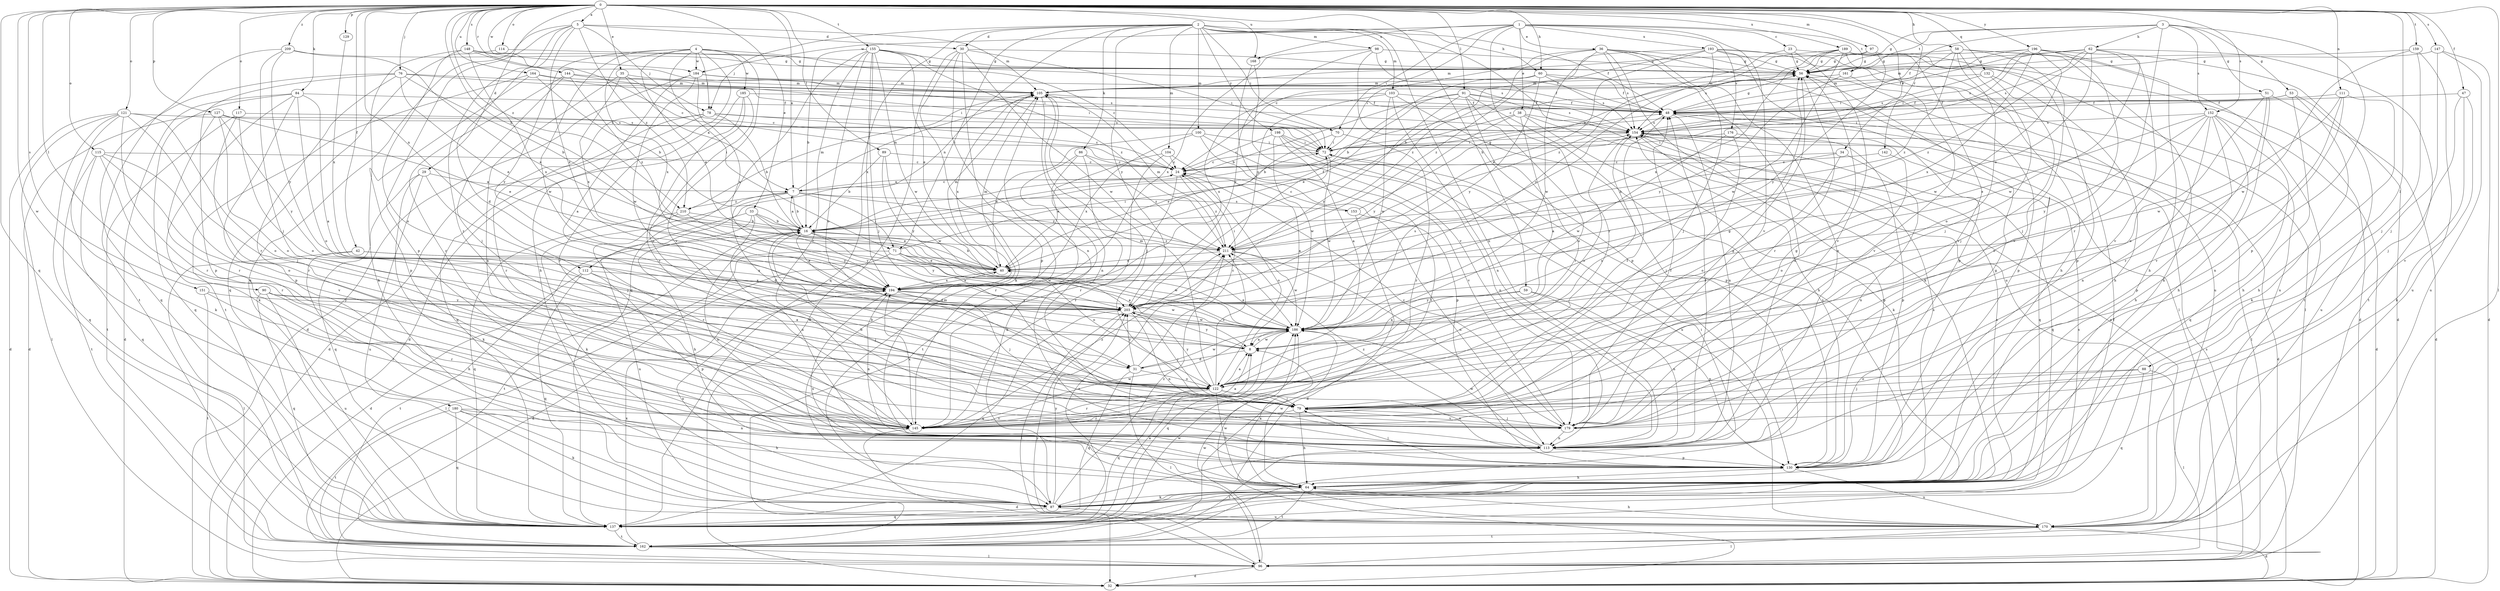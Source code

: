 strict digraph  {
0;
1;
2;
3;
4;
5;
7;
8;
16;
23;
24;
29;
30;
31;
32;
33;
34;
35;
36;
38;
40;
42;
47;
48;
51;
53;
56;
58;
59;
60;
62;
64;
70;
71;
72;
76;
78;
79;
84;
86;
87;
88;
89;
90;
91;
96;
97;
98;
100;
103;
104;
105;
111;
112;
113;
114;
115;
117;
121;
122;
127;
129;
130;
132;
137;
142;
144;
145;
147;
148;
151;
152;
153;
154;
155;
159;
161;
162;
164;
168;
170;
176;
179;
180;
184;
185;
186;
189;
193;
194;
196;
198;
203;
209;
210;
211;
0 -> 5  [label=a];
0 -> 7  [label=a];
0 -> 16  [label=b];
0 -> 29  [label=d];
0 -> 33  [label=e];
0 -> 34  [label=e];
0 -> 35  [label=e];
0 -> 42  [label=f];
0 -> 47  [label=f];
0 -> 58  [label=h];
0 -> 59  [label=h];
0 -> 60  [label=h];
0 -> 76  [label=j];
0 -> 84  [label=k];
0 -> 88  [label=l];
0 -> 89  [label=l];
0 -> 90  [label=l];
0 -> 91  [label=l];
0 -> 96  [label=l];
0 -> 97  [label=m];
0 -> 111  [label=n];
0 -> 112  [label=n];
0 -> 114  [label=o];
0 -> 115  [label=o];
0 -> 117  [label=o];
0 -> 121  [label=o];
0 -> 127  [label=p];
0 -> 129  [label=p];
0 -> 132  [label=q];
0 -> 137  [label=q];
0 -> 142  [label=r];
0 -> 144  [label=r];
0 -> 147  [label=s];
0 -> 148  [label=s];
0 -> 151  [label=s];
0 -> 152  [label=s];
0 -> 155  [label=t];
0 -> 159  [label=t];
0 -> 164  [label=u];
0 -> 168  [label=u];
0 -> 180  [label=w];
0 -> 184  [label=w];
0 -> 189  [label=x];
0 -> 196  [label=y];
0 -> 209  [label=z];
0 -> 210  [label=z];
1 -> 23  [label=c];
1 -> 24  [label=c];
1 -> 36  [label=e];
1 -> 38  [label=e];
1 -> 70  [label=i];
1 -> 145  [label=r];
1 -> 161  [label=t];
1 -> 168  [label=u];
1 -> 176  [label=v];
1 -> 179  [label=v];
1 -> 184  [label=w];
1 -> 193  [label=x];
2 -> 30  [label=d];
2 -> 48  [label=f];
2 -> 60  [label=h];
2 -> 70  [label=i];
2 -> 71  [label=i];
2 -> 78  [label=j];
2 -> 86  [label=k];
2 -> 98  [label=m];
2 -> 100  [label=m];
2 -> 103  [label=m];
2 -> 104  [label=m];
2 -> 112  [label=n];
2 -> 113  [label=n];
2 -> 137  [label=q];
2 -> 170  [label=u];
2 -> 198  [label=y];
2 -> 203  [label=y];
3 -> 48  [label=f];
3 -> 51  [label=g];
3 -> 53  [label=g];
3 -> 56  [label=g];
3 -> 62  [label=h];
3 -> 130  [label=p];
3 -> 145  [label=r];
3 -> 152  [label=s];
3 -> 161  [label=t];
4 -> 24  [label=c];
4 -> 40  [label=e];
4 -> 64  [label=h];
4 -> 71  [label=i];
4 -> 78  [label=j];
4 -> 179  [label=v];
4 -> 184  [label=w];
4 -> 185  [label=w];
4 -> 186  [label=w];
4 -> 194  [label=x];
4 -> 203  [label=y];
5 -> 30  [label=d];
5 -> 31  [label=d];
5 -> 78  [label=j];
5 -> 105  [label=m];
5 -> 130  [label=p];
5 -> 137  [label=q];
5 -> 145  [label=r];
5 -> 194  [label=x];
5 -> 210  [label=z];
7 -> 16  [label=b];
7 -> 24  [label=c];
7 -> 31  [label=d];
7 -> 71  [label=i];
7 -> 87  [label=k];
7 -> 105  [label=m];
7 -> 153  [label=s];
7 -> 210  [label=z];
7 -> 211  [label=z];
8 -> 31  [label=d];
8 -> 186  [label=w];
8 -> 203  [label=y];
16 -> 7  [label=a];
16 -> 31  [label=d];
16 -> 32  [label=d];
16 -> 48  [label=f];
16 -> 113  [label=n];
16 -> 162  [label=t];
16 -> 186  [label=w];
16 -> 203  [label=y];
16 -> 211  [label=z];
23 -> 56  [label=g];
23 -> 170  [label=u];
23 -> 179  [label=v];
23 -> 211  [label=z];
24 -> 7  [label=a];
24 -> 122  [label=o];
24 -> 145  [label=r];
24 -> 211  [label=z];
29 -> 7  [label=a];
29 -> 79  [label=j];
29 -> 87  [label=k];
29 -> 137  [label=q];
29 -> 170  [label=u];
30 -> 32  [label=d];
30 -> 56  [label=g];
30 -> 72  [label=i];
30 -> 87  [label=k];
30 -> 113  [label=n];
30 -> 130  [label=p];
30 -> 186  [label=w];
31 -> 24  [label=c];
31 -> 96  [label=l];
31 -> 122  [label=o];
31 -> 137  [label=q];
31 -> 186  [label=w];
31 -> 203  [label=y];
33 -> 16  [label=b];
33 -> 40  [label=e];
33 -> 64  [label=h];
33 -> 113  [label=n];
33 -> 170  [label=u];
33 -> 203  [label=y];
34 -> 16  [label=b];
34 -> 24  [label=c];
34 -> 113  [label=n];
34 -> 122  [label=o];
35 -> 7  [label=a];
35 -> 24  [label=c];
35 -> 105  [label=m];
35 -> 113  [label=n];
35 -> 194  [label=x];
36 -> 56  [label=g];
36 -> 72  [label=i];
36 -> 79  [label=j];
36 -> 87  [label=k];
36 -> 96  [label=l];
36 -> 113  [label=n];
36 -> 154  [label=s];
36 -> 186  [label=w];
36 -> 211  [label=z];
38 -> 8  [label=a];
38 -> 16  [label=b];
38 -> 87  [label=k];
38 -> 154  [label=s];
38 -> 170  [label=u];
38 -> 203  [label=y];
40 -> 16  [label=b];
40 -> 105  [label=m];
40 -> 194  [label=x];
42 -> 40  [label=e];
42 -> 64  [label=h];
42 -> 96  [label=l];
42 -> 194  [label=x];
47 -> 48  [label=f];
47 -> 79  [label=j];
47 -> 87  [label=k];
47 -> 179  [label=v];
48 -> 56  [label=g];
48 -> 96  [label=l];
48 -> 113  [label=n];
48 -> 137  [label=q];
48 -> 154  [label=s];
51 -> 32  [label=d];
51 -> 48  [label=f];
51 -> 64  [label=h];
51 -> 122  [label=o];
51 -> 145  [label=r];
53 -> 48  [label=f];
53 -> 64  [label=h];
53 -> 72  [label=i];
53 -> 87  [label=k];
53 -> 170  [label=u];
56 -> 105  [label=m];
56 -> 130  [label=p];
56 -> 145  [label=r];
58 -> 56  [label=g];
58 -> 72  [label=i];
58 -> 79  [label=j];
58 -> 87  [label=k];
58 -> 122  [label=o];
58 -> 162  [label=t];
58 -> 179  [label=v];
58 -> 211  [label=z];
59 -> 8  [label=a];
59 -> 113  [label=n];
59 -> 130  [label=p];
59 -> 203  [label=y];
60 -> 16  [label=b];
60 -> 48  [label=f];
60 -> 105  [label=m];
60 -> 113  [label=n];
60 -> 154  [label=s];
60 -> 203  [label=y];
62 -> 40  [label=e];
62 -> 48  [label=f];
62 -> 56  [label=g];
62 -> 72  [label=i];
62 -> 154  [label=s];
62 -> 162  [label=t];
62 -> 179  [label=v];
62 -> 186  [label=w];
62 -> 211  [label=z];
64 -> 8  [label=a];
64 -> 87  [label=k];
64 -> 154  [label=s];
64 -> 162  [label=t];
64 -> 186  [label=w];
64 -> 194  [label=x];
70 -> 40  [label=e];
70 -> 72  [label=i];
70 -> 145  [label=r];
71 -> 8  [label=a];
71 -> 32  [label=d];
71 -> 40  [label=e];
71 -> 72  [label=i];
71 -> 96  [label=l];
71 -> 122  [label=o];
71 -> 186  [label=w];
72 -> 24  [label=c];
72 -> 186  [label=w];
76 -> 16  [label=b];
76 -> 40  [label=e];
76 -> 72  [label=i];
76 -> 105  [label=m];
76 -> 130  [label=p];
76 -> 137  [label=q];
76 -> 145  [label=r];
78 -> 16  [label=b];
78 -> 24  [label=c];
78 -> 32  [label=d];
78 -> 137  [label=q];
78 -> 145  [label=r];
78 -> 154  [label=s];
79 -> 16  [label=b];
79 -> 48  [label=f];
79 -> 64  [label=h];
79 -> 145  [label=r];
79 -> 179  [label=v];
84 -> 8  [label=a];
84 -> 32  [label=d];
84 -> 48  [label=f];
84 -> 87  [label=k];
84 -> 122  [label=o];
84 -> 130  [label=p];
84 -> 137  [label=q];
86 -> 24  [label=c];
86 -> 87  [label=k];
86 -> 145  [label=r];
86 -> 162  [label=t];
86 -> 211  [label=z];
87 -> 72  [label=i];
87 -> 105  [label=m];
87 -> 137  [label=q];
87 -> 154  [label=s];
87 -> 170  [label=u];
87 -> 194  [label=x];
87 -> 203  [label=y];
87 -> 211  [label=z];
88 -> 79  [label=j];
88 -> 96  [label=l];
88 -> 122  [label=o];
88 -> 137  [label=q];
89 -> 16  [label=b];
89 -> 24  [label=c];
89 -> 186  [label=w];
89 -> 203  [label=y];
90 -> 8  [label=a];
90 -> 137  [label=q];
90 -> 145  [label=r];
90 -> 170  [label=u];
90 -> 203  [label=y];
91 -> 16  [label=b];
91 -> 40  [label=e];
91 -> 48  [label=f];
91 -> 64  [label=h];
91 -> 122  [label=o];
91 -> 145  [label=r];
91 -> 154  [label=s];
91 -> 203  [label=y];
96 -> 32  [label=d];
96 -> 154  [label=s];
96 -> 186  [label=w];
96 -> 203  [label=y];
97 -> 56  [label=g];
97 -> 105  [label=m];
97 -> 179  [label=v];
97 -> 203  [label=y];
98 -> 56  [label=g];
98 -> 130  [label=p];
98 -> 154  [label=s];
98 -> 194  [label=x];
98 -> 203  [label=y];
100 -> 40  [label=e];
100 -> 72  [label=i];
100 -> 130  [label=p];
100 -> 179  [label=v];
100 -> 194  [label=x];
103 -> 48  [label=f];
103 -> 113  [label=n];
103 -> 130  [label=p];
103 -> 186  [label=w];
103 -> 194  [label=x];
103 -> 211  [label=z];
104 -> 8  [label=a];
104 -> 24  [label=c];
104 -> 40  [label=e];
104 -> 145  [label=r];
105 -> 48  [label=f];
105 -> 79  [label=j];
105 -> 113  [label=n];
105 -> 194  [label=x];
111 -> 48  [label=f];
111 -> 64  [label=h];
111 -> 113  [label=n];
111 -> 179  [label=v];
111 -> 186  [label=w];
112 -> 79  [label=j];
112 -> 130  [label=p];
112 -> 137  [label=q];
112 -> 162  [label=t];
112 -> 194  [label=x];
113 -> 48  [label=f];
113 -> 130  [label=p];
113 -> 162  [label=t];
113 -> 186  [label=w];
113 -> 211  [label=z];
114 -> 56  [label=g];
114 -> 137  [label=q];
115 -> 24  [label=c];
115 -> 122  [label=o];
115 -> 137  [label=q];
115 -> 145  [label=r];
115 -> 162  [label=t];
115 -> 179  [label=v];
117 -> 122  [label=o];
117 -> 145  [label=r];
117 -> 154  [label=s];
117 -> 162  [label=t];
121 -> 32  [label=d];
121 -> 79  [label=j];
121 -> 87  [label=k];
121 -> 96  [label=l];
121 -> 122  [label=o];
121 -> 137  [label=q];
121 -> 145  [label=r];
121 -> 154  [label=s];
122 -> 8  [label=a];
122 -> 56  [label=g];
122 -> 64  [label=h];
122 -> 79  [label=j];
122 -> 105  [label=m];
122 -> 113  [label=n];
122 -> 137  [label=q];
122 -> 145  [label=r];
122 -> 154  [label=s];
122 -> 203  [label=y];
122 -> 211  [label=z];
127 -> 32  [label=d];
127 -> 40  [label=e];
127 -> 122  [label=o];
127 -> 145  [label=r];
127 -> 154  [label=s];
127 -> 203  [label=y];
129 -> 194  [label=x];
130 -> 56  [label=g];
130 -> 64  [label=h];
130 -> 79  [label=j];
130 -> 154  [label=s];
130 -> 170  [label=u];
132 -> 64  [label=h];
132 -> 79  [label=j];
132 -> 105  [label=m];
132 -> 154  [label=s];
137 -> 8  [label=a];
137 -> 48  [label=f];
137 -> 154  [label=s];
137 -> 162  [label=t];
137 -> 211  [label=z];
142 -> 24  [label=c];
142 -> 122  [label=o];
144 -> 72  [label=i];
144 -> 79  [label=j];
144 -> 105  [label=m];
144 -> 145  [label=r];
144 -> 211  [label=z];
145 -> 8  [label=a];
145 -> 32  [label=d];
145 -> 56  [label=g];
145 -> 186  [label=w];
145 -> 194  [label=x];
145 -> 211  [label=z];
147 -> 32  [label=d];
147 -> 56  [label=g];
147 -> 79  [label=j];
147 -> 170  [label=u];
148 -> 24  [label=c];
148 -> 56  [label=g];
148 -> 72  [label=i];
148 -> 87  [label=k];
148 -> 122  [label=o];
148 -> 194  [label=x];
151 -> 145  [label=r];
151 -> 162  [label=t];
151 -> 203  [label=y];
152 -> 32  [label=d];
152 -> 40  [label=e];
152 -> 64  [label=h];
152 -> 113  [label=n];
152 -> 122  [label=o];
152 -> 130  [label=p];
152 -> 137  [label=q];
152 -> 154  [label=s];
152 -> 203  [label=y];
153 -> 24  [label=c];
153 -> 32  [label=d];
153 -> 56  [label=g];
153 -> 113  [label=n];
154 -> 32  [label=d];
154 -> 72  [label=i];
154 -> 122  [label=o];
154 -> 130  [label=p];
154 -> 137  [label=q];
155 -> 16  [label=b];
155 -> 40  [label=e];
155 -> 48  [label=f];
155 -> 56  [label=g];
155 -> 79  [label=j];
155 -> 122  [label=o];
155 -> 137  [label=q];
155 -> 145  [label=r];
155 -> 186  [label=w];
155 -> 194  [label=x];
155 -> 211  [label=z];
159 -> 56  [label=g];
159 -> 79  [label=j];
159 -> 170  [label=u];
159 -> 186  [label=w];
161 -> 105  [label=m];
161 -> 179  [label=v];
161 -> 203  [label=y];
162 -> 72  [label=i];
162 -> 96  [label=l];
162 -> 186  [label=w];
162 -> 194  [label=x];
164 -> 16  [label=b];
164 -> 105  [label=m];
164 -> 130  [label=p];
164 -> 154  [label=s];
164 -> 162  [label=t];
168 -> 162  [label=t];
168 -> 179  [label=v];
170 -> 32  [label=d];
170 -> 64  [label=h];
170 -> 96  [label=l];
170 -> 162  [label=t];
170 -> 186  [label=w];
176 -> 72  [label=i];
176 -> 79  [label=j];
176 -> 130  [label=p];
176 -> 186  [label=w];
179 -> 16  [label=b];
179 -> 24  [label=c];
179 -> 48  [label=f];
179 -> 56  [label=g];
179 -> 79  [label=j];
179 -> 113  [label=n];
180 -> 64  [label=h];
180 -> 87  [label=k];
180 -> 113  [label=n];
180 -> 137  [label=q];
180 -> 162  [label=t];
180 -> 179  [label=v];
184 -> 8  [label=a];
184 -> 32  [label=d];
184 -> 48  [label=f];
184 -> 105  [label=m];
184 -> 186  [label=w];
184 -> 194  [label=x];
185 -> 32  [label=d];
185 -> 48  [label=f];
185 -> 122  [label=o];
185 -> 145  [label=r];
185 -> 179  [label=v];
186 -> 8  [label=a];
186 -> 40  [label=e];
186 -> 137  [label=q];
186 -> 154  [label=s];
189 -> 24  [label=c];
189 -> 32  [label=d];
189 -> 56  [label=g];
189 -> 64  [label=h];
189 -> 130  [label=p];
189 -> 154  [label=s];
189 -> 186  [label=w];
189 -> 194  [label=x];
193 -> 16  [label=b];
193 -> 40  [label=e];
193 -> 56  [label=g];
193 -> 96  [label=l];
193 -> 130  [label=p];
193 -> 170  [label=u];
193 -> 203  [label=y];
193 -> 211  [label=z];
194 -> 40  [label=e];
194 -> 79  [label=j];
194 -> 105  [label=m];
194 -> 113  [label=n];
194 -> 186  [label=w];
194 -> 203  [label=y];
196 -> 32  [label=d];
196 -> 56  [label=g];
196 -> 64  [label=h];
196 -> 79  [label=j];
196 -> 105  [label=m];
196 -> 154  [label=s];
196 -> 186  [label=w];
196 -> 194  [label=x];
198 -> 8  [label=a];
198 -> 24  [label=c];
198 -> 72  [label=i];
198 -> 113  [label=n];
198 -> 170  [label=u];
198 -> 186  [label=w];
203 -> 72  [label=i];
203 -> 79  [label=j];
203 -> 96  [label=l];
203 -> 113  [label=n];
203 -> 137  [label=q];
203 -> 186  [label=w];
209 -> 40  [label=e];
209 -> 56  [label=g];
209 -> 79  [label=j];
209 -> 162  [label=t];
209 -> 203  [label=y];
210 -> 16  [label=b];
210 -> 105  [label=m];
210 -> 137  [label=q];
210 -> 145  [label=r];
210 -> 203  [label=y];
211 -> 40  [label=e];
211 -> 105  [label=m];
211 -> 179  [label=v];
211 -> 186  [label=w];
}
